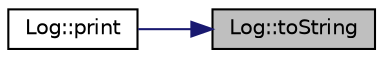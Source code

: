 digraph "Log::toString"
{
 // LATEX_PDF_SIZE
  edge [fontname="Helvetica",fontsize="10",labelfontname="Helvetica",labelfontsize="10"];
  node [fontname="Helvetica",fontsize="10",shape=record];
  rankdir="RL";
  Node1 [label="Log::toString",height=0.2,width=0.4,color="black", fillcolor="grey75", style="filled", fontcolor="black",tooltip="Converts the severity level to a string representation."];
  Node1 -> Node2 [dir="back",color="midnightblue",fontsize="10",style="solid",fontname="Helvetica"];
  Node2 [label="Log::print",height=0.2,width=0.4,color="black", fillcolor="white", style="filled",URL="$classLog.html#a18cb0d98eea686a92ab671f184a4cffe",tooltip="Prints a message to the standard output."];
}
